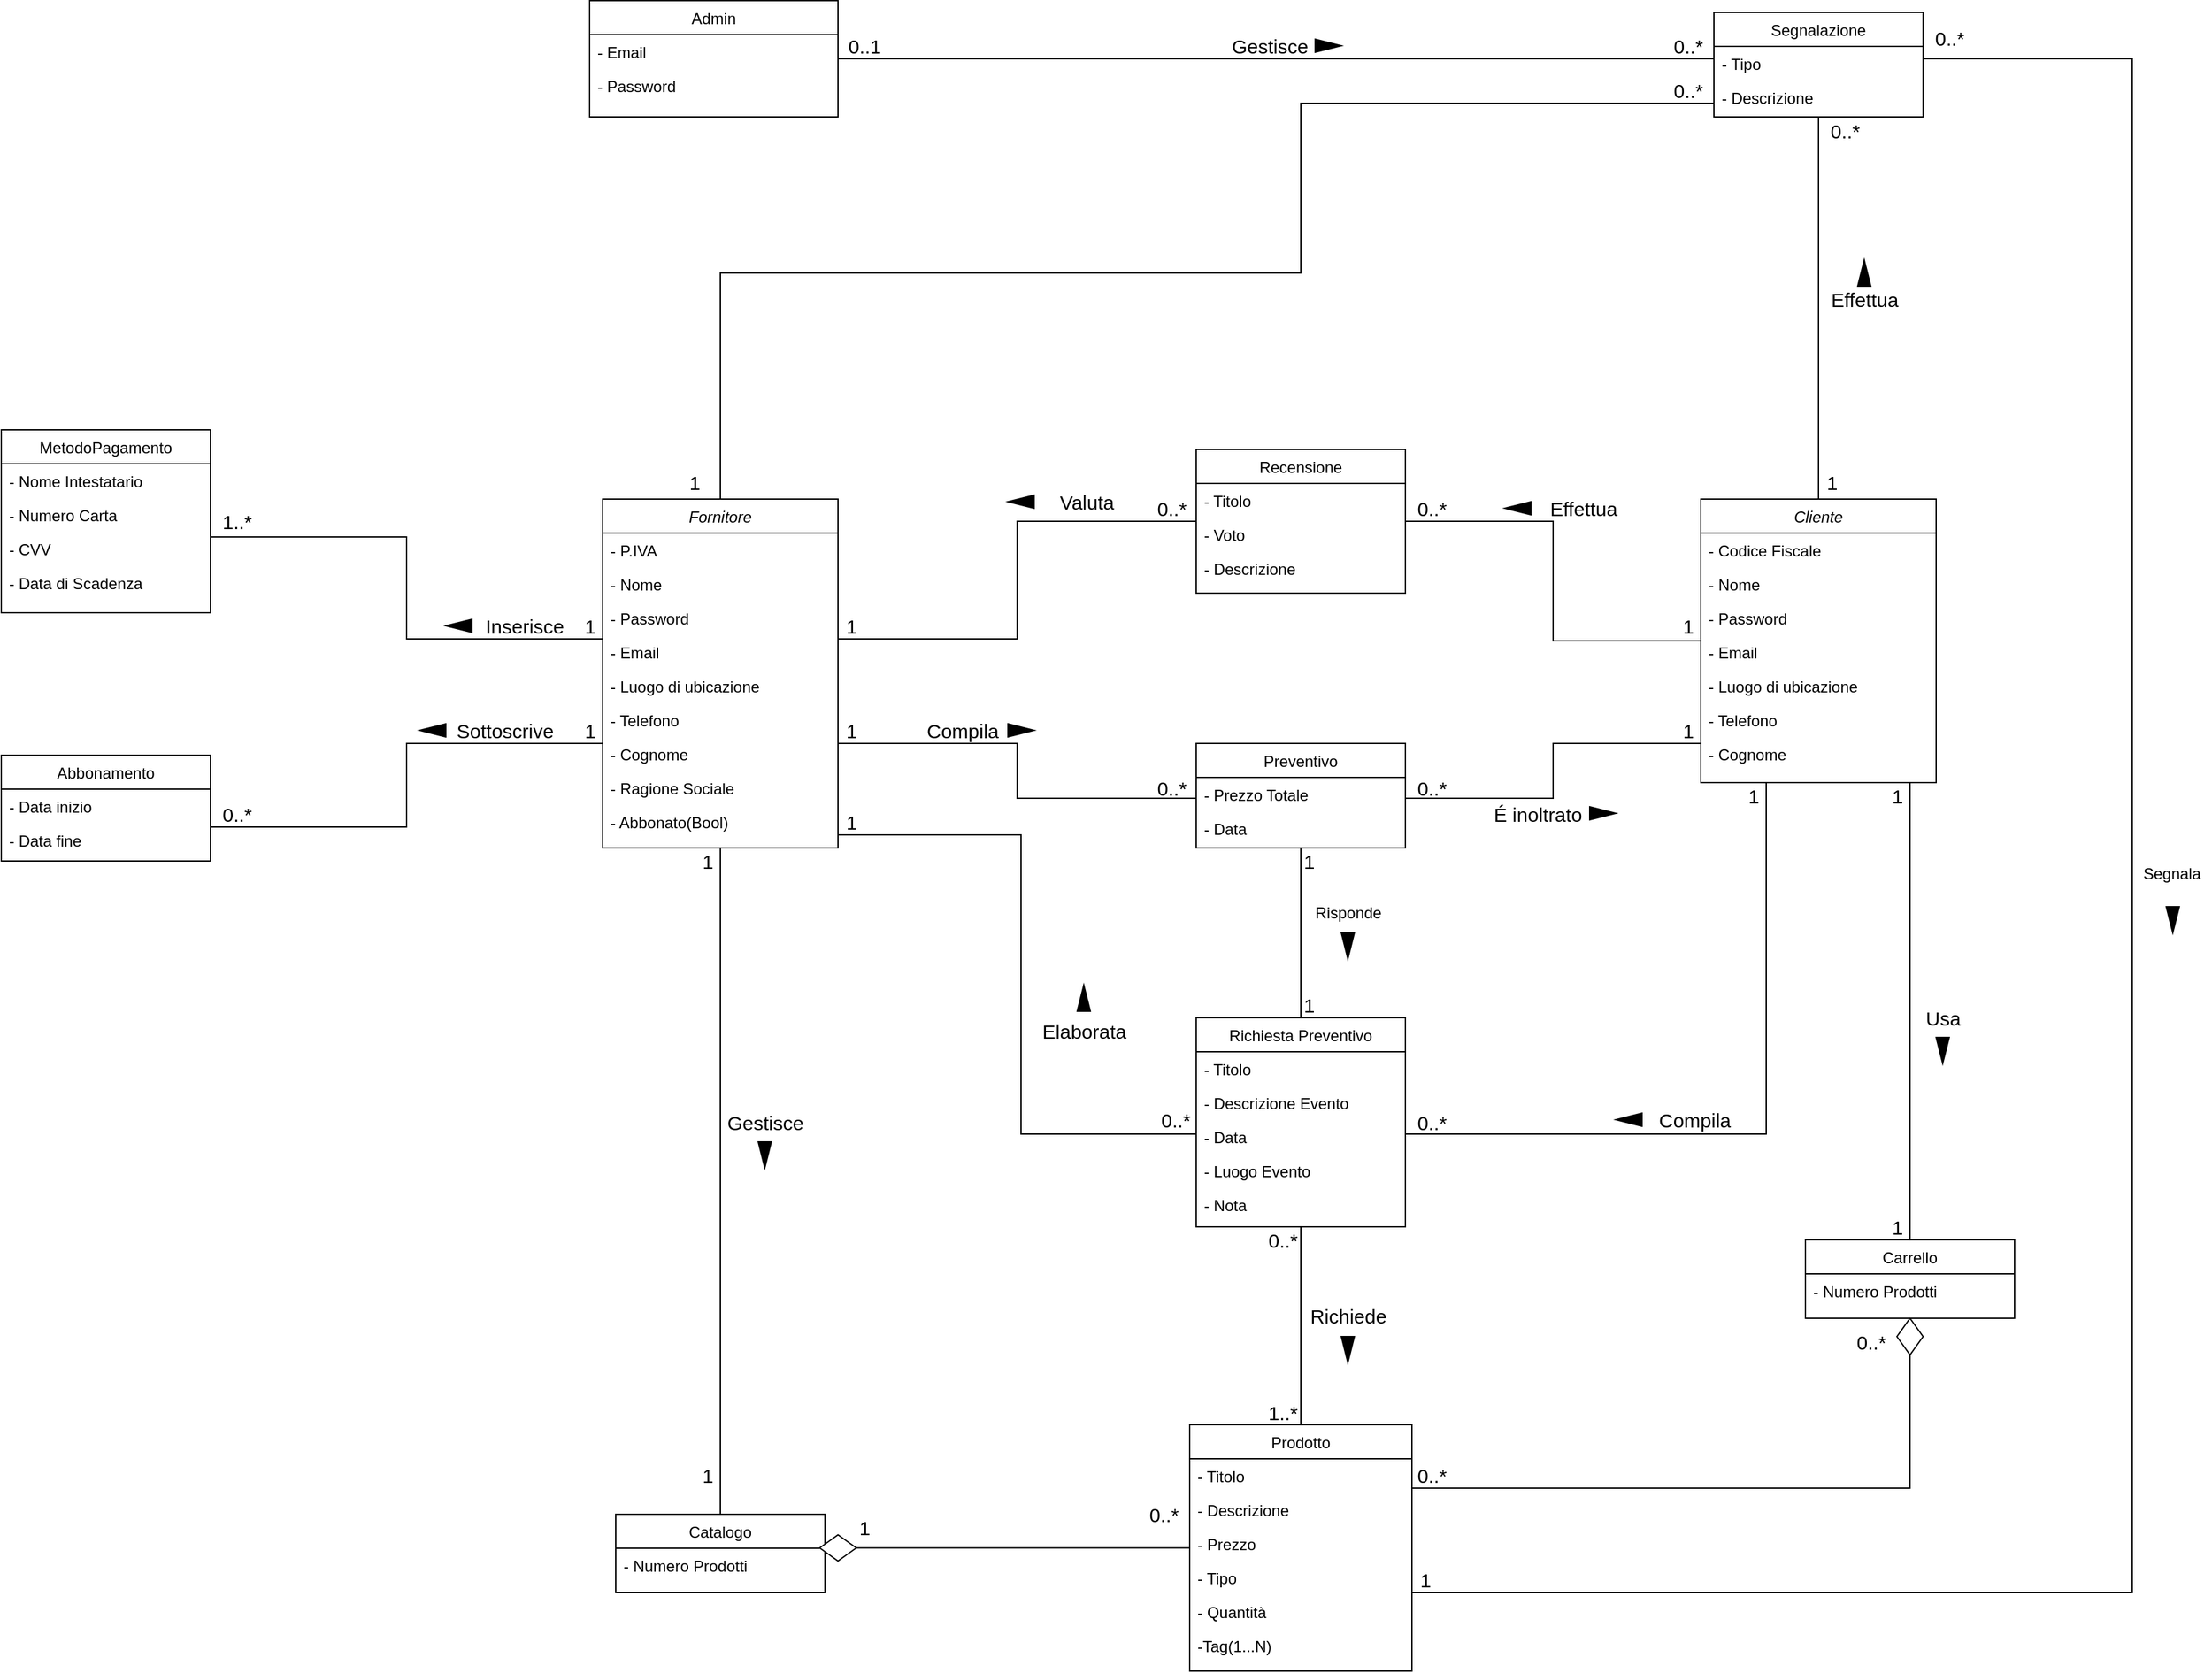 <mxfile version="14.0.0" type="device"><diagram id="C5RBs43oDa-KdzZeNtuy" name="Page-1"><mxGraphModel dx="1773" dy="589" grid="1" gridSize="10" guides="1" tooltips="1" connect="0" arrows="1" fold="1" page="1" pageScale="1" pageWidth="827" pageHeight="1169" math="0" shadow="0"><root><mxCell id="WIyWlLk6GJQsqaUBKTNV-0"/><mxCell id="WIyWlLk6GJQsqaUBKTNV-1" parent="WIyWlLk6GJQsqaUBKTNV-0"/><mxCell id="tDHglBqL1rAIYgRORaTN-62" style="edgeStyle=orthogonalEdgeStyle;rounded=0;orthogonalLoop=1;jettySize=auto;html=1;endArrow=none;endFill=0;" parent="WIyWlLk6GJQsqaUBKTNV-1" source="zkfFHV4jXpPFQw0GAbJ--0" target="UVtNTLWLzLmpqVLmqT2B-13" edge="1"><mxGeometry relative="1" as="geometry"><Array as="points"><mxPoint x="-110" y="710"/><mxPoint x="-110" y="774"/></Array></mxGeometry></mxCell><mxCell id="tDHglBqL1rAIYgRORaTN-63" style="edgeStyle=orthogonalEdgeStyle;rounded=0;orthogonalLoop=1;jettySize=auto;html=1;endArrow=none;endFill=0;" parent="WIyWlLk6GJQsqaUBKTNV-1" source="zkfFHV4jXpPFQw0GAbJ--0" target="UVtNTLWLzLmpqVLmqT2B-19" edge="1"><mxGeometry relative="1" as="geometry"><Array as="points"><mxPoint x="-110" y="630"/><mxPoint x="-110" y="552"/></Array></mxGeometry></mxCell><mxCell id="tDHglBqL1rAIYgRORaTN-64" style="edgeStyle=orthogonalEdgeStyle;rounded=0;orthogonalLoop=1;jettySize=auto;html=1;endArrow=none;endFill=0;" parent="WIyWlLk6GJQsqaUBKTNV-1" source="zkfFHV4jXpPFQw0GAbJ--0" edge="1"><mxGeometry relative="1" as="geometry"><mxPoint x="494" y="752" as="targetPoint"/><Array as="points"><mxPoint x="357" y="710"/><mxPoint x="357" y="752"/></Array></mxGeometry></mxCell><mxCell id="tDHglBqL1rAIYgRORaTN-65" style="edgeStyle=orthogonalEdgeStyle;rounded=0;orthogonalLoop=1;jettySize=auto;html=1;endArrow=none;endFill=0;" parent="WIyWlLk6GJQsqaUBKTNV-1" source="zkfFHV4jXpPFQw0GAbJ--0" target="UVtNTLWLzLmpqVLmqT2B-25" edge="1"><mxGeometry relative="1" as="geometry"/></mxCell><mxCell id="tDHglBqL1rAIYgRORaTN-68" style="edgeStyle=orthogonalEdgeStyle;rounded=0;orthogonalLoop=1;jettySize=auto;html=1;endArrow=none;endFill=0;" parent="WIyWlLk6GJQsqaUBKTNV-1" source="zkfFHV4jXpPFQw0GAbJ--0" target="UVtNTLWLzLmpqVLmqT2B-175" edge="1"><mxGeometry relative="1" as="geometry"><Array as="points"><mxPoint x="130" y="350"/><mxPoint x="574" y="350"/><mxPoint x="574" y="220"/></Array></mxGeometry></mxCell><mxCell id="tDHglBqL1rAIYgRORaTN-73" style="edgeStyle=orthogonalEdgeStyle;rounded=0;orthogonalLoop=1;jettySize=auto;html=1;endArrow=none;endFill=0;" parent="WIyWlLk6GJQsqaUBKTNV-1" source="zkfFHV4jXpPFQw0GAbJ--0" target="tDHglBqL1rAIYgRORaTN-76" edge="1"><mxGeometry relative="1" as="geometry"><mxPoint x="500" y="1009.0" as="targetPoint"/><Array as="points"><mxPoint x="360" y="780"/><mxPoint x="360" y="1009"/></Array></mxGeometry></mxCell><mxCell id="tDHglBqL1rAIYgRORaTN-121" style="edgeStyle=orthogonalEdgeStyle;rounded=0;orthogonalLoop=1;jettySize=auto;html=1;endArrow=none;endFill=0;fontSize=15;" parent="WIyWlLk6GJQsqaUBKTNV-1" source="zkfFHV4jXpPFQw0GAbJ--0" target="tDHglBqL1rAIYgRORaTN-91" edge="1"><mxGeometry relative="1" as="geometry"><Array as="points"><mxPoint x="357" y="630"/><mxPoint x="357" y="540"/></Array></mxGeometry></mxCell><mxCell id="zkfFHV4jXpPFQw0GAbJ--0" value="Fornitore" style="swimlane;fontStyle=2;align=center;verticalAlign=top;childLayout=stackLayout;horizontal=1;startSize=26;horizontalStack=0;resizeParent=1;resizeLast=0;collapsible=1;marginBottom=0;rounded=0;shadow=0;strokeWidth=1;" parent="WIyWlLk6GJQsqaUBKTNV-1" vertex="1"><mxGeometry x="40" y="523" width="180" height="267" as="geometry"><mxRectangle x="230" y="140" width="160" height="26" as="alternateBounds"/></mxGeometry></mxCell><mxCell id="aSQXiwnGoCBaZczLJnu--0" value="- P.IVA" style="text;align=left;verticalAlign=top;spacingLeft=4;spacingRight=4;overflow=hidden;rotatable=0;points=[[0,0.5],[1,0.5]];portConstraint=eastwest;" parent="zkfFHV4jXpPFQw0GAbJ--0" vertex="1"><mxGeometry y="26" width="180" height="26" as="geometry"/></mxCell><mxCell id="UVtNTLWLzLmpqVLmqT2B-56" value="- Nome" style="text;align=left;verticalAlign=top;spacingLeft=4;spacingRight=4;overflow=hidden;rotatable=0;points=[[0,0.5],[1,0.5]];portConstraint=eastwest;" parent="zkfFHV4jXpPFQw0GAbJ--0" vertex="1"><mxGeometry y="52" width="180" height="26" as="geometry"/></mxCell><mxCell id="UVtNTLWLzLmpqVLmqT2B-155" value="- Password" style="text;align=left;verticalAlign=top;spacingLeft=4;spacingRight=4;overflow=hidden;rotatable=0;points=[[0,0.5],[1,0.5]];portConstraint=eastwest;rounded=0;shadow=0;html=0;" parent="zkfFHV4jXpPFQw0GAbJ--0" vertex="1"><mxGeometry y="78" width="180" height="26" as="geometry"/></mxCell><mxCell id="UVtNTLWLzLmpqVLmqT2B-58" value="- Email" style="text;align=left;verticalAlign=top;spacingLeft=4;spacingRight=4;overflow=hidden;rotatable=0;points=[[0,0.5],[1,0.5]];portConstraint=eastwest;rounded=0;shadow=0;html=0;" parent="zkfFHV4jXpPFQw0GAbJ--0" vertex="1"><mxGeometry y="104" width="180" height="26" as="geometry"/></mxCell><mxCell id="UVtNTLWLzLmpqVLmqT2B-159" value="- Luogo di ubicazione" style="text;align=left;verticalAlign=top;spacingLeft=4;spacingRight=4;overflow=hidden;rotatable=0;points=[[0,0.5],[1,0.5]];portConstraint=eastwest;rounded=0;shadow=0;html=0;fontStyle=0" parent="zkfFHV4jXpPFQw0GAbJ--0" vertex="1"><mxGeometry y="130" width="180" height="26" as="geometry"/></mxCell><mxCell id="UVtNTLWLzLmpqVLmqT2B-158" value="- Telefono" style="text;align=left;verticalAlign=top;spacingLeft=4;spacingRight=4;overflow=hidden;rotatable=0;points=[[0,0.5],[1,0.5]];portConstraint=eastwest;rounded=0;shadow=0;html=0;fontStyle=0" parent="zkfFHV4jXpPFQw0GAbJ--0" vertex="1"><mxGeometry y="156" width="180" height="26" as="geometry"/></mxCell><mxCell id="UVtNTLWLzLmpqVLmqT2B-57" value="- Cognome" style="text;align=left;verticalAlign=top;spacingLeft=4;spacingRight=4;overflow=hidden;rotatable=0;points=[[0,0.5],[1,0.5]];portConstraint=eastwest;rounded=0;shadow=0;html=0;" parent="zkfFHV4jXpPFQw0GAbJ--0" vertex="1"><mxGeometry y="182" width="180" height="26" as="geometry"/></mxCell><mxCell id="UVtNTLWLzLmpqVLmqT2B-161" value="- Ragione Sociale&#10;" style="text;align=left;verticalAlign=top;spacingLeft=4;spacingRight=4;overflow=hidden;rotatable=0;points=[[0,0.5],[1,0.5]];portConstraint=eastwest;" parent="zkfFHV4jXpPFQw0GAbJ--0" vertex="1"><mxGeometry y="208" width="180" height="26" as="geometry"/></mxCell><mxCell id="UVtNTLWLzLmpqVLmqT2B-162" value="- Abbonato(Bool)" style="text;align=left;verticalAlign=top;spacingLeft=4;spacingRight=4;overflow=hidden;rotatable=0;points=[[0,0.5],[1,0.5]];portConstraint=eastwest;rounded=0;shadow=0;html=0;" parent="zkfFHV4jXpPFQw0GAbJ--0" vertex="1"><mxGeometry y="234" width="180" height="26" as="geometry"/></mxCell><mxCell id="tDHglBqL1rAIYgRORaTN-89" style="edgeStyle=orthogonalEdgeStyle;rounded=0;orthogonalLoop=1;jettySize=auto;html=1;endArrow=none;endFill=0;" parent="WIyWlLk6GJQsqaUBKTNV-1" source="zkfFHV4jXpPFQw0GAbJ--6" target="tDHglBqL1rAIYgRORaTN-88" edge="1"><mxGeometry relative="1" as="geometry"><Array as="points"><mxPoint x="1040" y="1280"/></Array></mxGeometry></mxCell><mxCell id="tDHglBqL1rAIYgRORaTN-103" style="edgeStyle=orthogonalEdgeStyle;rounded=0;orthogonalLoop=1;jettySize=auto;html=1;endArrow=none;endFill=0;" parent="WIyWlLk6GJQsqaUBKTNV-1" source="zkfFHV4jXpPFQw0GAbJ--6" target="UVtNTLWLzLmpqVLmqT2B-175" edge="1"><mxGeometry relative="1" as="geometry"><Array as="points"><mxPoint x="1210" y="1360"/><mxPoint x="1210" y="186"/></Array></mxGeometry></mxCell><mxCell id="zkfFHV4jXpPFQw0GAbJ--6" value="Prodotto" style="swimlane;fontStyle=0;align=center;verticalAlign=top;childLayout=stackLayout;horizontal=1;startSize=26;horizontalStack=0;resizeParent=1;resizeLast=0;collapsible=1;marginBottom=0;rounded=0;shadow=0;strokeWidth=1;" parent="WIyWlLk6GJQsqaUBKTNV-1" vertex="1"><mxGeometry x="489" y="1231.5" width="170" height="188.5" as="geometry"><mxRectangle x="130" y="380" width="160" height="26" as="alternateBounds"/></mxGeometry></mxCell><mxCell id="zkfFHV4jXpPFQw0GAbJ--7" value="- Titolo" style="text;align=left;verticalAlign=top;spacingLeft=4;spacingRight=4;overflow=hidden;rotatable=0;points=[[0,0.5],[1,0.5]];portConstraint=eastwest;" parent="zkfFHV4jXpPFQw0GAbJ--6" vertex="1"><mxGeometry y="26" width="170" height="26" as="geometry"/></mxCell><mxCell id="UVtNTLWLzLmpqVLmqT2B-174" value="- Descrizione" style="text;align=left;verticalAlign=top;spacingLeft=4;spacingRight=4;overflow=hidden;rotatable=0;points=[[0,0.5],[1,0.5]];portConstraint=eastwest;rounded=0;shadow=0;html=0;" parent="zkfFHV4jXpPFQw0GAbJ--6" vertex="1"><mxGeometry y="52" width="170" height="26" as="geometry"/></mxCell><mxCell id="zkfFHV4jXpPFQw0GAbJ--8" value="- Prezzo" style="text;align=left;verticalAlign=top;spacingLeft=4;spacingRight=4;overflow=hidden;rotatable=0;points=[[0,0.5],[1,0.5]];portConstraint=eastwest;rounded=0;shadow=0;html=0;" parent="zkfFHV4jXpPFQw0GAbJ--6" vertex="1"><mxGeometry y="78" width="170" height="26" as="geometry"/></mxCell><mxCell id="m0xwxqXOspp-VNpK8iaI-22" value="- Tipo " style="text;align=left;verticalAlign=top;spacingLeft=4;spacingRight=4;overflow=hidden;rotatable=0;points=[[0,0.5],[1,0.5]];portConstraint=eastwest;rounded=0;shadow=0;html=0;" parent="zkfFHV4jXpPFQw0GAbJ--6" vertex="1"><mxGeometry y="104" width="170" height="26" as="geometry"/></mxCell><mxCell id="PqwQppF-mbzilMrwN-tL-20" value="- Quantità" style="text;align=left;verticalAlign=top;spacingLeft=4;spacingRight=4;overflow=hidden;rotatable=0;points=[[0,0.5],[1,0.5]];portConstraint=eastwest;rounded=0;shadow=0;html=0;" parent="zkfFHV4jXpPFQw0GAbJ--6" vertex="1"><mxGeometry y="130" width="170" height="26" as="geometry"/></mxCell><mxCell id="4zPQteLfNK0QXIdmx-tN-0" value="-Tag(1...N)" style="text;align=left;verticalAlign=top;spacingLeft=4;spacingRight=4;overflow=hidden;rotatable=0;points=[[0,0.5],[1,0.5]];portConstraint=eastwest;rounded=0;shadow=0;html=0;" vertex="1" parent="zkfFHV4jXpPFQw0GAbJ--6"><mxGeometry y="156" width="170" height="26" as="geometry"/></mxCell><mxCell id="UVtNTLWLzLmpqVLmqT2B-13" value="Abbonamento" style="swimlane;fontStyle=0;align=center;verticalAlign=top;childLayout=stackLayout;horizontal=1;startSize=26;horizontalStack=0;resizeParent=1;resizeLast=0;collapsible=1;marginBottom=0;rounded=0;shadow=0;strokeWidth=1;" parent="WIyWlLk6GJQsqaUBKTNV-1" vertex="1"><mxGeometry x="-420" y="719" width="160" height="81" as="geometry"><mxRectangle x="130" y="380" width="160" height="26" as="alternateBounds"/></mxGeometry></mxCell><mxCell id="UVtNTLWLzLmpqVLmqT2B-14" value="- Data inizio" style="text;align=left;verticalAlign=top;spacingLeft=4;spacingRight=4;overflow=hidden;rotatable=0;points=[[0,0.5],[1,0.5]];portConstraint=eastwest;" parent="UVtNTLWLzLmpqVLmqT2B-13" vertex="1"><mxGeometry y="26" width="160" height="26" as="geometry"/></mxCell><mxCell id="m0xwxqXOspp-VNpK8iaI-48" value="- Data fine" style="text;align=left;verticalAlign=top;spacingLeft=4;spacingRight=4;overflow=hidden;rotatable=0;points=[[0,0.5],[1,0.5]];portConstraint=eastwest;" parent="UVtNTLWLzLmpqVLmqT2B-13" vertex="1"><mxGeometry y="52" width="160" height="26" as="geometry"/></mxCell><mxCell id="UVtNTLWLzLmpqVLmqT2B-19" value="MetodoPagamento" style="swimlane;fontStyle=0;align=center;verticalAlign=top;childLayout=stackLayout;horizontal=1;startSize=26;horizontalStack=0;resizeParent=1;resizeLast=0;collapsible=1;marginBottom=0;rounded=0;shadow=0;strokeWidth=1;" parent="WIyWlLk6GJQsqaUBKTNV-1" vertex="1"><mxGeometry x="-420" y="470" width="160" height="140" as="geometry"><mxRectangle x="130" y="380" width="160" height="26" as="alternateBounds"/></mxGeometry></mxCell><mxCell id="UVtNTLWLzLmpqVLmqT2B-20" value="- Nome Intestatario" style="text;align=left;verticalAlign=top;spacingLeft=4;spacingRight=4;overflow=hidden;rotatable=0;points=[[0,0.5],[1,0.5]];portConstraint=eastwest;" parent="UVtNTLWLzLmpqVLmqT2B-19" vertex="1"><mxGeometry y="26" width="160" height="26" as="geometry"/></mxCell><mxCell id="UVtNTLWLzLmpqVLmqT2B-187" value="- Numero Carta" style="text;align=left;verticalAlign=top;spacingLeft=4;spacingRight=4;overflow=hidden;rotatable=0;points=[[0,0.5],[1,0.5]];portConstraint=eastwest;" parent="UVtNTLWLzLmpqVLmqT2B-19" vertex="1"><mxGeometry y="52" width="160" height="26" as="geometry"/></mxCell><mxCell id="UVtNTLWLzLmpqVLmqT2B-21" value="- CVV" style="text;align=left;verticalAlign=top;spacingLeft=4;spacingRight=4;overflow=hidden;rotatable=0;points=[[0,0.5],[1,0.5]];portConstraint=eastwest;rounded=0;shadow=0;html=0;" parent="UVtNTLWLzLmpqVLmqT2B-19" vertex="1"><mxGeometry y="78" width="160" height="26" as="geometry"/></mxCell><mxCell id="UVtNTLWLzLmpqVLmqT2B-186" value="- Data di Scadenza" style="text;align=left;verticalAlign=top;spacingLeft=4;spacingRight=4;overflow=hidden;rotatable=0;points=[[0,0.5],[1,0.5]];portConstraint=eastwest;rounded=0;shadow=0;html=0;" parent="UVtNTLWLzLmpqVLmqT2B-19" vertex="1"><mxGeometry y="104" width="160" height="26" as="geometry"/></mxCell><mxCell id="8EfLoutoAs9vMNvF_z6E-12" style="edgeStyle=orthogonalEdgeStyle;rounded=0;orthogonalLoop=1;jettySize=auto;html=1;endArrow=none;endFill=0;startArrow=none;startFill=0;" parent="WIyWlLk6GJQsqaUBKTNV-1" source="8EfLoutoAs9vMNvF_z6E-37" target="zkfFHV4jXpPFQw0GAbJ--6" edge="1"><mxGeometry relative="1" as="geometry"><Array as="points"><mxPoint x="364" y="1326"/></Array></mxGeometry></mxCell><mxCell id="UVtNTLWLzLmpqVLmqT2B-25" value="Catalogo" style="swimlane;fontStyle=0;align=center;verticalAlign=top;childLayout=stackLayout;horizontal=1;startSize=26;horizontalStack=0;resizeParent=1;resizeLast=0;collapsible=1;marginBottom=0;rounded=0;shadow=0;strokeWidth=1;" parent="WIyWlLk6GJQsqaUBKTNV-1" vertex="1"><mxGeometry x="50" y="1300" width="160" height="60" as="geometry"><mxRectangle x="130" y="380" width="160" height="26" as="alternateBounds"/></mxGeometry></mxCell><mxCell id="UVtNTLWLzLmpqVLmqT2B-26" value="- Numero Prodotti" style="text;align=left;verticalAlign=top;spacingLeft=4;spacingRight=4;overflow=hidden;rotatable=0;points=[[0,0.5],[1,0.5]];portConstraint=eastwest;" parent="UVtNTLWLzLmpqVLmqT2B-25" vertex="1"><mxGeometry y="26" width="160" height="26" as="geometry"/></mxCell><mxCell id="tDHglBqL1rAIYgRORaTN-90" style="edgeStyle=orthogonalEdgeStyle;rounded=0;orthogonalLoop=1;jettySize=auto;html=1;endArrow=none;endFill=0;" parent="WIyWlLk6GJQsqaUBKTNV-1" source="UVtNTLWLzLmpqVLmqT2B-37" target="tDHglBqL1rAIYgRORaTN-48" edge="1"><mxGeometry relative="1" as="geometry"><Array as="points"><mxPoint x="1040" y="880"/><mxPoint x="1040" y="880"/></Array></mxGeometry></mxCell><mxCell id="UVtNTLWLzLmpqVLmqT2B-37" value="Carrello" style="swimlane;fontStyle=0;align=center;verticalAlign=top;childLayout=stackLayout;horizontal=1;startSize=26;horizontalStack=0;resizeParent=1;resizeLast=0;collapsible=1;marginBottom=0;rounded=0;shadow=0;strokeWidth=1;" parent="WIyWlLk6GJQsqaUBKTNV-1" vertex="1"><mxGeometry x="960" y="1090" width="160" height="60" as="geometry"><mxRectangle x="130" y="380" width="160" height="26" as="alternateBounds"/></mxGeometry></mxCell><mxCell id="UVtNTLWLzLmpqVLmqT2B-38" value="- Numero Prodotti" style="text;align=left;verticalAlign=top;spacingLeft=4;spacingRight=4;overflow=hidden;rotatable=0;points=[[0,0.5],[1,0.5]];portConstraint=eastwest;" parent="UVtNTLWLzLmpqVLmqT2B-37" vertex="1"><mxGeometry y="26" width="160" height="26" as="geometry"/></mxCell><mxCell id="UVtNTLWLzLmpqVLmqT2B-168" value="Admin" style="swimlane;fontStyle=0;align=center;verticalAlign=top;childLayout=stackLayout;horizontal=1;startSize=26;horizontalStack=0;resizeParent=1;resizeLast=0;collapsible=1;marginBottom=0;rounded=0;shadow=0;strokeWidth=1;" parent="WIyWlLk6GJQsqaUBKTNV-1" vertex="1"><mxGeometry x="30" y="141.5" width="190" height="89" as="geometry"><mxRectangle x="550" y="140" width="160" height="26" as="alternateBounds"/></mxGeometry></mxCell><mxCell id="8EfLoutoAs9vMNvF_z6E-19" value="- Email" style="text;align=left;verticalAlign=top;spacingLeft=4;spacingRight=4;overflow=hidden;rotatable=0;points=[[0,0.5],[1,0.5]];portConstraint=eastwest;" parent="UVtNTLWLzLmpqVLmqT2B-168" vertex="1"><mxGeometry y="26" width="190" height="26" as="geometry"/></mxCell><mxCell id="8EfLoutoAs9vMNvF_z6E-20" value="- Password" style="text;align=left;verticalAlign=top;spacingLeft=4;spacingRight=4;overflow=hidden;rotatable=0;points=[[0,0.5],[1,0.5]];portConstraint=eastwest;" parent="UVtNTLWLzLmpqVLmqT2B-168" vertex="1"><mxGeometry y="52" width="190" height="26" as="geometry"/></mxCell><mxCell id="tDHglBqL1rAIYgRORaTN-69" style="edgeStyle=orthogonalEdgeStyle;rounded=0;orthogonalLoop=1;jettySize=auto;html=1;endArrow=none;endFill=0;" parent="WIyWlLk6GJQsqaUBKTNV-1" source="UVtNTLWLzLmpqVLmqT2B-175" target="UVtNTLWLzLmpqVLmqT2B-168" edge="1"><mxGeometry relative="1" as="geometry"><Array as="points"><mxPoint x="730" y="186"/><mxPoint x="730" y="186"/></Array></mxGeometry></mxCell><mxCell id="UVtNTLWLzLmpqVLmqT2B-175" value="Segnalazione" style="swimlane;fontStyle=0;align=center;verticalAlign=top;childLayout=stackLayout;horizontal=1;startSize=26;horizontalStack=0;resizeParent=1;resizeLast=0;collapsible=1;marginBottom=0;rounded=0;shadow=0;strokeWidth=1;" parent="WIyWlLk6GJQsqaUBKTNV-1" vertex="1"><mxGeometry x="890" y="150.5" width="160" height="80" as="geometry"><mxRectangle x="130" y="380" width="160" height="26" as="alternateBounds"/></mxGeometry></mxCell><mxCell id="UVtNTLWLzLmpqVLmqT2B-176" value="- Tipo" style="text;align=left;verticalAlign=top;spacingLeft=4;spacingRight=4;overflow=hidden;rotatable=0;points=[[0,0.5],[1,0.5]];portConstraint=eastwest;" parent="UVtNTLWLzLmpqVLmqT2B-175" vertex="1"><mxGeometry y="26" width="160" height="26" as="geometry"/></mxCell><mxCell id="UVtNTLWLzLmpqVLmqT2B-183" value="- Descrizione" style="text;align=left;verticalAlign=top;spacingLeft=4;spacingRight=4;overflow=hidden;rotatable=0;points=[[0,0.5],[1,0.5]];portConstraint=eastwest;" parent="UVtNTLWLzLmpqVLmqT2B-175" vertex="1"><mxGeometry y="52" width="160" height="26" as="geometry"/></mxCell><mxCell id="8EfLoutoAs9vMNvF_z6E-37" value="" style="rhombus;whiteSpace=wrap;html=1;rotation=90;" parent="WIyWlLk6GJQsqaUBKTNV-1" vertex="1"><mxGeometry x="210" y="1311.75" width="20" height="28" as="geometry"/></mxCell><mxCell id="tDHglBqL1rAIYgRORaTN-72" style="edgeStyle=orthogonalEdgeStyle;rounded=0;orthogonalLoop=1;jettySize=auto;html=1;endArrow=none;endFill=0;" parent="WIyWlLk6GJQsqaUBKTNV-1" source="tDHglBqL1rAIYgRORaTN-48" edge="1"><mxGeometry relative="1" as="geometry"><mxPoint x="654.0" y="752" as="targetPoint"/><Array as="points"><mxPoint x="767" y="710"/><mxPoint x="767" y="752"/></Array></mxGeometry></mxCell><mxCell id="tDHglBqL1rAIYgRORaTN-74" style="edgeStyle=orthogonalEdgeStyle;rounded=0;orthogonalLoop=1;jettySize=auto;html=1;endArrow=none;endFill=0;" parent="WIyWlLk6GJQsqaUBKTNV-1" source="tDHglBqL1rAIYgRORaTN-48" target="tDHglBqL1rAIYgRORaTN-76" edge="1"><mxGeometry relative="1" as="geometry"><mxPoint x="660" y="1009.0" as="targetPoint"/><Array as="points"><mxPoint x="930" y="1009"/></Array></mxGeometry></mxCell><mxCell id="tDHglBqL1rAIYgRORaTN-102" style="edgeStyle=orthogonalEdgeStyle;rounded=0;orthogonalLoop=1;jettySize=auto;html=1;endArrow=none;endFill=0;" parent="WIyWlLk6GJQsqaUBKTNV-1" source="tDHglBqL1rAIYgRORaTN-48" target="UVtNTLWLzLmpqVLmqT2B-175" edge="1"><mxGeometry relative="1" as="geometry"/></mxCell><mxCell id="tDHglBqL1rAIYgRORaTN-120" style="edgeStyle=orthogonalEdgeStyle;rounded=0;orthogonalLoop=1;jettySize=auto;html=1;endArrow=none;endFill=0;fontSize=15;" parent="WIyWlLk6GJQsqaUBKTNV-1" source="tDHglBqL1rAIYgRORaTN-48" target="tDHglBqL1rAIYgRORaTN-91" edge="1"><mxGeometry relative="1" as="geometry"/></mxCell><mxCell id="tDHglBqL1rAIYgRORaTN-48" value="Cliente" style="swimlane;fontStyle=2;align=center;verticalAlign=top;childLayout=stackLayout;horizontal=1;startSize=26;horizontalStack=0;resizeParent=1;resizeLast=0;collapsible=1;marginBottom=0;rounded=0;shadow=0;strokeWidth=1;" parent="WIyWlLk6GJQsqaUBKTNV-1" vertex="1"><mxGeometry x="880" y="523" width="180" height="217" as="geometry"><mxRectangle x="230" y="140" width="160" height="26" as="alternateBounds"/></mxGeometry></mxCell><mxCell id="tDHglBqL1rAIYgRORaTN-49" value="- Codice Fiscale" style="text;align=left;verticalAlign=top;spacingLeft=4;spacingRight=4;overflow=hidden;rotatable=0;points=[[0,0.5],[1,0.5]];portConstraint=eastwest;" parent="tDHglBqL1rAIYgRORaTN-48" vertex="1"><mxGeometry y="26" width="180" height="26" as="geometry"/></mxCell><mxCell id="tDHglBqL1rAIYgRORaTN-50" value="- Nome" style="text;align=left;verticalAlign=top;spacingLeft=4;spacingRight=4;overflow=hidden;rotatable=0;points=[[0,0.5],[1,0.5]];portConstraint=eastwest;" parent="tDHglBqL1rAIYgRORaTN-48" vertex="1"><mxGeometry y="52" width="180" height="26" as="geometry"/></mxCell><mxCell id="tDHglBqL1rAIYgRORaTN-51" value="- Password" style="text;align=left;verticalAlign=top;spacingLeft=4;spacingRight=4;overflow=hidden;rotatable=0;points=[[0,0.5],[1,0.5]];portConstraint=eastwest;rounded=0;shadow=0;html=0;" parent="tDHglBqL1rAIYgRORaTN-48" vertex="1"><mxGeometry y="78" width="180" height="26" as="geometry"/></mxCell><mxCell id="tDHglBqL1rAIYgRORaTN-52" value="- Email" style="text;align=left;verticalAlign=top;spacingLeft=4;spacingRight=4;overflow=hidden;rotatable=0;points=[[0,0.5],[1,0.5]];portConstraint=eastwest;rounded=0;shadow=0;html=0;" parent="tDHglBqL1rAIYgRORaTN-48" vertex="1"><mxGeometry y="104" width="180" height="26" as="geometry"/></mxCell><mxCell id="tDHglBqL1rAIYgRORaTN-53" value="- Luogo di ubicazione" style="text;align=left;verticalAlign=top;spacingLeft=4;spacingRight=4;overflow=hidden;rotatable=0;points=[[0,0.5],[1,0.5]];portConstraint=eastwest;rounded=0;shadow=0;html=0;fontStyle=0" parent="tDHglBqL1rAIYgRORaTN-48" vertex="1"><mxGeometry y="130" width="180" height="26" as="geometry"/></mxCell><mxCell id="tDHglBqL1rAIYgRORaTN-54" value="- Telefono" style="text;align=left;verticalAlign=top;spacingLeft=4;spacingRight=4;overflow=hidden;rotatable=0;points=[[0,0.5],[1,0.5]];portConstraint=eastwest;rounded=0;shadow=0;html=0;fontStyle=0" parent="tDHglBqL1rAIYgRORaTN-48" vertex="1"><mxGeometry y="156" width="180" height="26" as="geometry"/></mxCell><mxCell id="tDHglBqL1rAIYgRORaTN-55" value="- Cognome" style="text;align=left;verticalAlign=top;spacingLeft=4;spacingRight=4;overflow=hidden;rotatable=0;points=[[0,0.5],[1,0.5]];portConstraint=eastwest;rounded=0;shadow=0;html=0;" parent="tDHglBqL1rAIYgRORaTN-48" vertex="1"><mxGeometry y="182" width="180" height="26" as="geometry"/></mxCell><mxCell id="tDHglBqL1rAIYgRORaTN-100" style="edgeStyle=orthogonalEdgeStyle;rounded=0;orthogonalLoop=1;jettySize=auto;html=1;endArrow=none;endFill=0;" parent="WIyWlLk6GJQsqaUBKTNV-1" source="tDHglBqL1rAIYgRORaTN-76" target="zkfFHV4jXpPFQw0GAbJ--6" edge="1"><mxGeometry relative="1" as="geometry"/></mxCell><mxCell id="tDHglBqL1rAIYgRORaTN-76" value="Richiesta Preventivo" style="swimlane;fontStyle=0;align=center;verticalAlign=top;childLayout=stackLayout;horizontal=1;startSize=26;horizontalStack=0;resizeParent=1;resizeLast=0;collapsible=1;marginBottom=0;rounded=0;shadow=0;strokeWidth=1;" parent="WIyWlLk6GJQsqaUBKTNV-1" vertex="1"><mxGeometry x="494" y="920" width="160" height="160" as="geometry"><mxRectangle x="130" y="380" width="160" height="26" as="alternateBounds"/></mxGeometry></mxCell><mxCell id="tDHglBqL1rAIYgRORaTN-77" value="- Titolo" style="text;align=left;verticalAlign=top;spacingLeft=4;spacingRight=4;overflow=hidden;rotatable=0;points=[[0,0.5],[1,0.5]];portConstraint=eastwest;" parent="tDHglBqL1rAIYgRORaTN-76" vertex="1"><mxGeometry y="26" width="160" height="26" as="geometry"/></mxCell><mxCell id="tDHglBqL1rAIYgRORaTN-78" value="- Descrizione Evento" style="text;align=left;verticalAlign=top;spacingLeft=4;spacingRight=4;overflow=hidden;rotatable=0;points=[[0,0.5],[1,0.5]];portConstraint=eastwest;rounded=0;shadow=0;html=0;" parent="tDHglBqL1rAIYgRORaTN-76" vertex="1"><mxGeometry y="52" width="160" height="26" as="geometry"/></mxCell><mxCell id="tDHglBqL1rAIYgRORaTN-79" value="- Data" style="text;align=left;verticalAlign=top;spacingLeft=4;spacingRight=4;overflow=hidden;rotatable=0;points=[[0,0.5],[1,0.5]];portConstraint=eastwest;rounded=0;shadow=0;html=0;" parent="tDHglBqL1rAIYgRORaTN-76" vertex="1"><mxGeometry y="78" width="160" height="26" as="geometry"/></mxCell><mxCell id="tDHglBqL1rAIYgRORaTN-80" value="- Luogo Evento" style="text;align=left;verticalAlign=top;spacingLeft=4;spacingRight=4;overflow=hidden;rotatable=0;points=[[0,0.5],[1,0.5]];portConstraint=eastwest;rounded=0;shadow=0;html=0;" parent="tDHglBqL1rAIYgRORaTN-76" vertex="1"><mxGeometry y="104" width="160" height="26" as="geometry"/></mxCell><mxCell id="tDHglBqL1rAIYgRORaTN-81" value="- Nota" style="text;align=left;verticalAlign=top;spacingLeft=4;spacingRight=4;overflow=hidden;rotatable=0;points=[[0,0.5],[1,0.5]];portConstraint=eastwest;rounded=0;shadow=0;html=0;" parent="tDHglBqL1rAIYgRORaTN-76" vertex="1"><mxGeometry y="130" width="160" height="26" as="geometry"/></mxCell><mxCell id="tDHglBqL1rAIYgRORaTN-88" value="" style="rhombus;whiteSpace=wrap;html=1;rotation=0;" parent="WIyWlLk6GJQsqaUBKTNV-1" vertex="1"><mxGeometry x="1030" y="1150" width="20" height="28" as="geometry"/></mxCell><mxCell id="tDHglBqL1rAIYgRORaTN-91" value="Recensione" style="swimlane;fontStyle=0;align=center;verticalAlign=top;childLayout=stackLayout;horizontal=1;startSize=26;horizontalStack=0;resizeParent=1;resizeLast=0;collapsible=1;marginBottom=0;rounded=0;shadow=0;strokeWidth=1;" parent="WIyWlLk6GJQsqaUBKTNV-1" vertex="1"><mxGeometry x="494" y="485" width="160" height="110" as="geometry"><mxRectangle x="130" y="380" width="160" height="26" as="alternateBounds"/></mxGeometry></mxCell><mxCell id="tDHglBqL1rAIYgRORaTN-92" value="- Titolo" style="text;align=left;verticalAlign=top;spacingLeft=4;spacingRight=4;overflow=hidden;rotatable=0;points=[[0,0.5],[1,0.5]];portConstraint=eastwest;rounded=0;shadow=0;html=0;" parent="tDHglBqL1rAIYgRORaTN-91" vertex="1"><mxGeometry y="26" width="160" height="26" as="geometry"/></mxCell><mxCell id="tDHglBqL1rAIYgRORaTN-93" value="- Voto" style="text;align=left;verticalAlign=top;spacingLeft=4;spacingRight=4;overflow=hidden;rotatable=0;points=[[0,0.5],[1,0.5]];portConstraint=eastwest;rounded=0;shadow=0;html=0;" parent="tDHglBqL1rAIYgRORaTN-91" vertex="1"><mxGeometry y="52" width="160" height="26" as="geometry"/></mxCell><mxCell id="tDHglBqL1rAIYgRORaTN-94" value="- Descrizione" style="text;align=left;verticalAlign=top;spacingLeft=4;spacingRight=4;overflow=hidden;rotatable=0;points=[[0,0.5],[1,0.5]];portConstraint=eastwest;rounded=0;shadow=0;html=0;" parent="tDHglBqL1rAIYgRORaTN-91" vertex="1"><mxGeometry y="78" width="160" height="26" as="geometry"/></mxCell><mxCell id="tDHglBqL1rAIYgRORaTN-99" style="edgeStyle=orthogonalEdgeStyle;rounded=0;orthogonalLoop=1;jettySize=auto;html=1;endArrow=none;endFill=0;" parent="WIyWlLk6GJQsqaUBKTNV-1" source="tDHglBqL1rAIYgRORaTN-96" target="tDHglBqL1rAIYgRORaTN-76" edge="1"><mxGeometry relative="1" as="geometry"/></mxCell><mxCell id="tDHglBqL1rAIYgRORaTN-96" value="Preventivo" style="swimlane;fontStyle=0;align=center;verticalAlign=top;childLayout=stackLayout;horizontal=1;startSize=26;horizontalStack=0;resizeParent=1;resizeLast=0;collapsible=1;marginBottom=0;rounded=0;shadow=0;strokeWidth=1;" parent="WIyWlLk6GJQsqaUBKTNV-1" vertex="1"><mxGeometry x="494" y="710" width="160" height="80" as="geometry"><mxRectangle x="130" y="380" width="160" height="26" as="alternateBounds"/></mxGeometry></mxCell><mxCell id="tDHglBqL1rAIYgRORaTN-97" value="- Prezzo Totale" style="text;align=left;verticalAlign=top;spacingLeft=4;spacingRight=4;overflow=hidden;rotatable=0;points=[[0,0.5],[1,0.5]];portConstraint=eastwest;rounded=0;shadow=0;html=0;" parent="tDHglBqL1rAIYgRORaTN-96" vertex="1"><mxGeometry y="26" width="160" height="26" as="geometry"/></mxCell><mxCell id="tDHglBqL1rAIYgRORaTN-101" value="- Data" style="text;align=left;verticalAlign=top;spacingLeft=4;spacingRight=4;overflow=hidden;rotatable=0;points=[[0,0.5],[1,0.5]];portConstraint=eastwest;rounded=0;shadow=0;html=0;" parent="tDHglBqL1rAIYgRORaTN-96" vertex="1"><mxGeometry y="52" width="160" height="26" as="geometry"/></mxCell><mxCell id="tDHglBqL1rAIYgRORaTN-105" value="1..*" style="text;html=1;align=center;verticalAlign=middle;resizable=0;points=[];autosize=1;strokeWidth=1;fontSize=15;" parent="WIyWlLk6GJQsqaUBKTNV-1" vertex="1"><mxGeometry x="-260" y="530" width="40" height="20" as="geometry"/></mxCell><mxCell id="tDHglBqL1rAIYgRORaTN-107" value="0..*" style="text;html=1;align=center;verticalAlign=middle;resizable=0;points=[];autosize=1;strokeWidth=1;fontSize=15;" parent="WIyWlLk6GJQsqaUBKTNV-1" vertex="1"><mxGeometry x="-260" y="753.5" width="40" height="20" as="geometry"/></mxCell><mxCell id="tDHglBqL1rAIYgRORaTN-108" value="1" style="text;html=1;align=center;verticalAlign=middle;resizable=0;points=[];autosize=1;fontSize=15;" parent="WIyWlLk6GJQsqaUBKTNV-1" vertex="1"><mxGeometry x="20" y="610" width="20" height="20" as="geometry"/></mxCell><mxCell id="tDHglBqL1rAIYgRORaTN-109" value="1" style="text;html=1;align=center;verticalAlign=middle;resizable=0;points=[];autosize=1;fontSize=15;" parent="WIyWlLk6GJQsqaUBKTNV-1" vertex="1"><mxGeometry x="20" y="690" width="20" height="20" as="geometry"/></mxCell><mxCell id="tDHglBqL1rAIYgRORaTN-110" value="1" style="text;html=1;align=center;verticalAlign=middle;resizable=0;points=[];autosize=1;fontSize=15;" parent="WIyWlLk6GJQsqaUBKTNV-1" vertex="1"><mxGeometry x="110" y="790" width="20" height="20" as="geometry"/></mxCell><mxCell id="tDHglBqL1rAIYgRORaTN-111" value="1" style="text;html=1;align=center;verticalAlign=middle;resizable=0;points=[];autosize=1;fontSize=15;" parent="WIyWlLk6GJQsqaUBKTNV-1" vertex="1"><mxGeometry x="220" y="760" width="20" height="20" as="geometry"/></mxCell><mxCell id="tDHglBqL1rAIYgRORaTN-112" value="0..*" style="text;html=1;align=center;verticalAlign=middle;resizable=0;points=[];autosize=1;fontSize=15;" parent="WIyWlLk6GJQsqaUBKTNV-1" vertex="1"><mxGeometry x="458" y="988" width="40" height="20" as="geometry"/></mxCell><mxCell id="tDHglBqL1rAIYgRORaTN-113" value="1" style="text;html=1;align=center;verticalAlign=middle;resizable=0;points=[];autosize=1;fontSize=15;" parent="WIyWlLk6GJQsqaUBKTNV-1" vertex="1"><mxGeometry x="220" y="690" width="20" height="20" as="geometry"/></mxCell><mxCell id="tDHglBqL1rAIYgRORaTN-114" value="1" style="text;html=1;align=center;verticalAlign=middle;resizable=0;points=[];autosize=1;fontSize=15;" parent="WIyWlLk6GJQsqaUBKTNV-1" vertex="1"><mxGeometry x="220" y="610" width="20" height="20" as="geometry"/></mxCell><mxCell id="tDHglBqL1rAIYgRORaTN-115" value="0..*" style="text;html=1;align=center;verticalAlign=middle;resizable=0;points=[];autosize=1;fontSize=15;" parent="WIyWlLk6GJQsqaUBKTNV-1" vertex="1"><mxGeometry x="455" y="520" width="40" height="20" as="geometry"/></mxCell><mxCell id="tDHglBqL1rAIYgRORaTN-116" value="0..*" style="text;html=1;align=center;verticalAlign=middle;resizable=0;points=[];autosize=1;fontSize=15;" parent="WIyWlLk6GJQsqaUBKTNV-1" vertex="1"><mxGeometry x="455" y="733.5" width="40" height="20" as="geometry"/></mxCell><mxCell id="tDHglBqL1rAIYgRORaTN-117" value="1" style="text;html=1;align=center;verticalAlign=middle;resizable=0;points=[];autosize=1;fontSize=15;" parent="WIyWlLk6GJQsqaUBKTNV-1" vertex="1"><mxGeometry x="570" y="900" width="20" height="20" as="geometry"/></mxCell><mxCell id="tDHglBqL1rAIYgRORaTN-119" value="1" style="text;html=1;align=center;verticalAlign=middle;resizable=0;points=[];autosize=1;fontSize=15;" parent="WIyWlLk6GJQsqaUBKTNV-1" vertex="1"><mxGeometry x="570" y="790" width="20" height="20" as="geometry"/></mxCell><mxCell id="tDHglBqL1rAIYgRORaTN-122" value="0..*" style="text;html=1;align=center;verticalAlign=middle;resizable=0;points=[];autosize=1;fontSize=15;" parent="WIyWlLk6GJQsqaUBKTNV-1" vertex="1"><mxGeometry x="654" y="520" width="40" height="20" as="geometry"/></mxCell><mxCell id="tDHglBqL1rAIYgRORaTN-123" value="1" style="text;html=1;align=center;verticalAlign=middle;resizable=0;points=[];autosize=1;fontSize=15;" parent="WIyWlLk6GJQsqaUBKTNV-1" vertex="1"><mxGeometry x="860" y="610" width="20" height="20" as="geometry"/></mxCell><mxCell id="tDHglBqL1rAIYgRORaTN-124" value="0..*" style="text;html=1;align=center;verticalAlign=middle;resizable=0;points=[];autosize=1;fontSize=15;" parent="WIyWlLk6GJQsqaUBKTNV-1" vertex="1"><mxGeometry x="654" y="733.5" width="40" height="20" as="geometry"/></mxCell><mxCell id="tDHglBqL1rAIYgRORaTN-125" value="1" style="text;html=1;align=center;verticalAlign=middle;resizable=0;points=[];autosize=1;fontSize=15;" parent="WIyWlLk6GJQsqaUBKTNV-1" vertex="1"><mxGeometry x="860" y="690" width="20" height="20" as="geometry"/></mxCell><mxCell id="tDHglBqL1rAIYgRORaTN-127" value="0..*" style="text;html=1;align=center;verticalAlign=middle;resizable=0;points=[];autosize=1;fontSize=15;" parent="WIyWlLk6GJQsqaUBKTNV-1" vertex="1"><mxGeometry x="654" y="990" width="40" height="20" as="geometry"/></mxCell><mxCell id="tDHglBqL1rAIYgRORaTN-128" value="1" style="text;html=1;align=center;verticalAlign=middle;resizable=0;points=[];autosize=1;fontSize=15;" parent="WIyWlLk6GJQsqaUBKTNV-1" vertex="1"><mxGeometry x="910" y="740" width="20" height="20" as="geometry"/></mxCell><mxCell id="tDHglBqL1rAIYgRORaTN-129" value="1" style="text;html=1;align=center;verticalAlign=middle;resizable=0;points=[];autosize=1;fontSize=15;" parent="WIyWlLk6GJQsqaUBKTNV-1" vertex="1"><mxGeometry x="1020" y="740" width="20" height="20" as="geometry"/></mxCell><mxCell id="tDHglBqL1rAIYgRORaTN-130" value="1" style="text;html=1;align=center;verticalAlign=middle;resizable=0;points=[];autosize=1;fontSize=15;" parent="WIyWlLk6GJQsqaUBKTNV-1" vertex="1"><mxGeometry x="1020" y="1070" width="20" height="20" as="geometry"/></mxCell><mxCell id="tDHglBqL1rAIYgRORaTN-132" value="0..*" style="text;html=1;align=center;verticalAlign=middle;resizable=0;points=[];autosize=1;fontSize=15;" parent="WIyWlLk6GJQsqaUBKTNV-1" vertex="1"><mxGeometry x="654" y="1260" width="40" height="20" as="geometry"/></mxCell><mxCell id="tDHglBqL1rAIYgRORaTN-133" value="0..*" style="text;html=1;align=center;verticalAlign=middle;resizable=0;points=[];autosize=1;fontSize=15;" parent="WIyWlLk6GJQsqaUBKTNV-1" vertex="1"><mxGeometry x="990" y="1158" width="40" height="20" as="geometry"/></mxCell><mxCell id="tDHglBqL1rAIYgRORaTN-134" value="1" style="text;html=1;align=center;verticalAlign=middle;resizable=0;points=[];autosize=1;fontSize=15;" parent="WIyWlLk6GJQsqaUBKTNV-1" vertex="1"><mxGeometry x="659" y="1340" width="20" height="20" as="geometry"/></mxCell><mxCell id="tDHglBqL1rAIYgRORaTN-135" value="0..*" style="text;html=1;align=center;verticalAlign=middle;resizable=0;points=[];autosize=1;fontSize=15;" parent="WIyWlLk6GJQsqaUBKTNV-1" vertex="1"><mxGeometry x="1050" y="160" width="40" height="20" as="geometry"/></mxCell><mxCell id="tDHglBqL1rAIYgRORaTN-136" value="0..*" style="text;html=1;align=center;verticalAlign=middle;resizable=0;points=[];autosize=1;fontSize=15;" parent="WIyWlLk6GJQsqaUBKTNV-1" vertex="1"><mxGeometry x="850" y="166" width="40" height="20" as="geometry"/></mxCell><mxCell id="tDHglBqL1rAIYgRORaTN-137" value="0..1" style="text;html=1;align=center;verticalAlign=middle;resizable=0;points=[];autosize=1;fontSize=15;" parent="WIyWlLk6GJQsqaUBKTNV-1" vertex="1"><mxGeometry x="220" y="166" width="40" height="20" as="geometry"/></mxCell><mxCell id="tDHglBqL1rAIYgRORaTN-138" value="1" style="text;html=1;align=center;verticalAlign=middle;resizable=0;points=[];autosize=1;fontSize=15;" parent="WIyWlLk6GJQsqaUBKTNV-1" vertex="1"><mxGeometry x="100" y="500" width="20" height="20" as="geometry"/></mxCell><mxCell id="tDHglBqL1rAIYgRORaTN-139" value="0..*" style="text;html=1;align=center;verticalAlign=middle;resizable=0;points=[];autosize=1;fontSize=15;" parent="WIyWlLk6GJQsqaUBKTNV-1" vertex="1"><mxGeometry x="850" y="200" width="40" height="20" as="geometry"/></mxCell><mxCell id="tDHglBqL1rAIYgRORaTN-140" value="1" style="text;html=1;align=center;verticalAlign=middle;resizable=0;points=[];autosize=1;fontSize=15;" parent="WIyWlLk6GJQsqaUBKTNV-1" vertex="1"><mxGeometry x="970" y="500" width="20" height="20" as="geometry"/></mxCell><mxCell id="tDHglBqL1rAIYgRORaTN-141" value="1" style="text;html=1;align=center;verticalAlign=middle;resizable=0;points=[];autosize=1;fontSize=15;" parent="WIyWlLk6GJQsqaUBKTNV-1" vertex="1"><mxGeometry x="110" y="1260" width="20" height="20" as="geometry"/></mxCell><mxCell id="tDHglBqL1rAIYgRORaTN-142" value="1" style="text;html=1;align=center;verticalAlign=middle;resizable=0;points=[];autosize=1;fontSize=15;" parent="WIyWlLk6GJQsqaUBKTNV-1" vertex="1"><mxGeometry x="230" y="1300" width="20" height="20" as="geometry"/></mxCell><mxCell id="tDHglBqL1rAIYgRORaTN-143" value="0..*" style="text;html=1;align=center;verticalAlign=middle;resizable=0;points=[];autosize=1;fontSize=15;" parent="WIyWlLk6GJQsqaUBKTNV-1" vertex="1"><mxGeometry x="449" y="1290" width="40" height="20" as="geometry"/></mxCell><mxCell id="tDHglBqL1rAIYgRORaTN-144" value="1..*" style="text;html=1;align=center;verticalAlign=middle;resizable=0;points=[];autosize=1;fontSize=15;" parent="WIyWlLk6GJQsqaUBKTNV-1" vertex="1"><mxGeometry x="540" y="1211.5" width="40" height="20" as="geometry"/></mxCell><mxCell id="tDHglBqL1rAIYgRORaTN-145" value="0..*" style="text;html=1;align=center;verticalAlign=middle;resizable=0;points=[];autosize=1;fontSize=15;" parent="WIyWlLk6GJQsqaUBKTNV-1" vertex="1"><mxGeometry x="540" y="1080" width="40" height="20" as="geometry"/></mxCell><mxCell id="tDHglBqL1rAIYgRORaTN-146" value="Inserisce" style="text;html=1;align=center;verticalAlign=middle;resizable=0;points=[];autosize=1;fontSize=15;" parent="WIyWlLk6GJQsqaUBKTNV-1" vertex="1"><mxGeometry x="-60" y="610" width="80" height="20" as="geometry"/></mxCell><mxCell id="tDHglBqL1rAIYgRORaTN-147" value="" style="triangle;whiteSpace=wrap;html=1;strokeWidth=1;fillColor=#000000;fontSize=15;rotation=-180;" parent="WIyWlLk6GJQsqaUBKTNV-1" vertex="1"><mxGeometry x="-80" y="615" width="20" height="10" as="geometry"/></mxCell><mxCell id="tDHglBqL1rAIYgRORaTN-148" value="" style="triangle;whiteSpace=wrap;html=1;strokeWidth=1;fillColor=#000000;fontSize=15;rotation=-180;" parent="WIyWlLk6GJQsqaUBKTNV-1" vertex="1"><mxGeometry x="-100" y="695" width="20" height="10" as="geometry"/></mxCell><mxCell id="tDHglBqL1rAIYgRORaTN-149" value="Sottoscrive" style="text;html=1;align=center;verticalAlign=middle;resizable=0;points=[];autosize=1;fontSize=15;" parent="WIyWlLk6GJQsqaUBKTNV-1" vertex="1"><mxGeometry x="-80" y="690" width="90" height="20" as="geometry"/></mxCell><mxCell id="tDHglBqL1rAIYgRORaTN-151" value="Effettua" style="text;html=1;align=center;verticalAlign=middle;resizable=0;points=[];autosize=1;fontSize=15;" parent="WIyWlLk6GJQsqaUBKTNV-1" vertex="1"><mxGeometry x="755" y="520" width="70" height="20" as="geometry"/></mxCell><mxCell id="tDHglBqL1rAIYgRORaTN-152" value="" style="triangle;whiteSpace=wrap;html=1;strokeWidth=1;fillColor=#000000;fontSize=15;rotation=-180;" parent="WIyWlLk6GJQsqaUBKTNV-1" vertex="1"><mxGeometry x="730" y="525" width="20" height="10" as="geometry"/></mxCell><mxCell id="tDHglBqL1rAIYgRORaTN-156" value="Compila" style="text;html=1;align=center;verticalAlign=middle;resizable=0;points=[];autosize=1;fontSize=15;" parent="WIyWlLk6GJQsqaUBKTNV-1" vertex="1"><mxGeometry x="280" y="690" width="70" height="20" as="geometry"/></mxCell><mxCell id="tDHglBqL1rAIYgRORaTN-157" value="" style="triangle;whiteSpace=wrap;html=1;strokeWidth=1;fillColor=#000000;fontSize=15;rotation=0;" parent="WIyWlLk6GJQsqaUBKTNV-1" vertex="1"><mxGeometry x="350" y="695" width="20" height="10" as="geometry"/></mxCell><mxCell id="tDHglBqL1rAIYgRORaTN-158" value="Compila" style="text;html=1;align=center;verticalAlign=middle;resizable=0;points=[];autosize=1;fontSize=15;" parent="WIyWlLk6GJQsqaUBKTNV-1" vertex="1"><mxGeometry x="840" y="988" width="70" height="20" as="geometry"/></mxCell><mxCell id="tDHglBqL1rAIYgRORaTN-159" value="" style="triangle;whiteSpace=wrap;html=1;strokeWidth=1;fillColor=#000000;fontSize=15;rotation=-180;" parent="WIyWlLk6GJQsqaUBKTNV-1" vertex="1"><mxGeometry x="815" y="993" width="20" height="10" as="geometry"/></mxCell><mxCell id="tDHglBqL1rAIYgRORaTN-160" value="Gestisce" style="text;html=1;align=center;verticalAlign=middle;resizable=0;points=[];autosize=1;fontSize=15;" parent="WIyWlLk6GJQsqaUBKTNV-1" vertex="1"><mxGeometry x="515" y="166" width="70" height="20" as="geometry"/></mxCell><mxCell id="tDHglBqL1rAIYgRORaTN-161" value="" style="triangle;whiteSpace=wrap;html=1;strokeWidth=1;fillColor=#000000;fontSize=15;rotation=0;" parent="WIyWlLk6GJQsqaUBKTNV-1" vertex="1"><mxGeometry x="585" y="171" width="20" height="10" as="geometry"/></mxCell><mxCell id="tDHglBqL1rAIYgRORaTN-164" value="Effettua" style="text;html=1;align=center;verticalAlign=middle;resizable=0;points=[];autosize=1;fontSize=15;" parent="WIyWlLk6GJQsqaUBKTNV-1" vertex="1"><mxGeometry x="970" y="360" width="70" height="20" as="geometry"/></mxCell><mxCell id="tDHglBqL1rAIYgRORaTN-165" value="" style="triangle;whiteSpace=wrap;html=1;strokeWidth=1;fillColor=#000000;fontSize=15;rotation=-90;" parent="WIyWlLk6GJQsqaUBKTNV-1" vertex="1"><mxGeometry x="995" y="345" width="20" height="10" as="geometry"/></mxCell><mxCell id="tDHglBqL1rAIYgRORaTN-166" value="Usa" style="text;html=1;align=center;verticalAlign=middle;resizable=0;points=[];autosize=1;fontSize=15;" parent="WIyWlLk6GJQsqaUBKTNV-1" vertex="1"><mxGeometry x="1045" y="910" width="40" height="20" as="geometry"/></mxCell><mxCell id="tDHglBqL1rAIYgRORaTN-167" value="" style="triangle;whiteSpace=wrap;html=1;strokeWidth=1;fillColor=#000000;fontSize=15;rotation=90;" parent="WIyWlLk6GJQsqaUBKTNV-1" vertex="1"><mxGeometry x="1055" y="940" width="20" height="10" as="geometry"/></mxCell><mxCell id="tDHglBqL1rAIYgRORaTN-168" value="Gestisce" style="text;html=1;align=center;verticalAlign=middle;resizable=0;points=[];autosize=1;fontSize=15;" parent="WIyWlLk6GJQsqaUBKTNV-1" vertex="1"><mxGeometry x="129" y="990" width="70" height="20" as="geometry"/></mxCell><mxCell id="tDHglBqL1rAIYgRORaTN-169" value="" style="triangle;whiteSpace=wrap;html=1;strokeWidth=1;fillColor=#000000;fontSize=15;rotation=90;" parent="WIyWlLk6GJQsqaUBKTNV-1" vertex="1"><mxGeometry x="154" y="1020" width="20" height="10" as="geometry"/></mxCell><mxCell id="tDHglBqL1rAIYgRORaTN-170" value="Elaborata" style="text;html=1;align=center;verticalAlign=middle;resizable=0;points=[];autosize=1;fontSize=15;" parent="WIyWlLk6GJQsqaUBKTNV-1" vertex="1"><mxGeometry x="368" y="920" width="80" height="20" as="geometry"/></mxCell><mxCell id="tDHglBqL1rAIYgRORaTN-171" value="" style="triangle;whiteSpace=wrap;html=1;strokeWidth=1;fillColor=#000000;fontSize=15;rotation=-90;" parent="WIyWlLk6GJQsqaUBKTNV-1" vertex="1"><mxGeometry x="398" y="900" width="20" height="10" as="geometry"/></mxCell><mxCell id="tDHglBqL1rAIYgRORaTN-172" value="É inoltrato" style="text;html=1;align=center;verticalAlign=middle;resizable=0;points=[];autosize=1;fontSize=15;" parent="WIyWlLk6GJQsqaUBKTNV-1" vertex="1"><mxGeometry x="715" y="753.5" width="80" height="20" as="geometry"/></mxCell><mxCell id="tDHglBqL1rAIYgRORaTN-173" value="" style="triangle;whiteSpace=wrap;html=1;strokeWidth=1;fillColor=#000000;fontSize=15;rotation=0;" parent="WIyWlLk6GJQsqaUBKTNV-1" vertex="1"><mxGeometry x="795" y="758.5" width="20" height="10" as="geometry"/></mxCell><mxCell id="tDHglBqL1rAIYgRORaTN-174" value="Valuta" style="text;html=1;align=center;verticalAlign=middle;resizable=0;points=[];autosize=1;fontSize=15;" parent="WIyWlLk6GJQsqaUBKTNV-1" vertex="1"><mxGeometry x="380" y="515" width="60" height="20" as="geometry"/></mxCell><mxCell id="tDHglBqL1rAIYgRORaTN-175" value="" style="triangle;whiteSpace=wrap;html=1;strokeWidth=1;fillColor=#000000;fontSize=15;rotation=-180;" parent="WIyWlLk6GJQsqaUBKTNV-1" vertex="1"><mxGeometry x="350" y="520" width="20" height="10" as="geometry"/></mxCell><mxCell id="tDHglBqL1rAIYgRORaTN-176" value="" style="triangle;whiteSpace=wrap;html=1;strokeWidth=1;fillColor=#000000;fontSize=15;rotation=90;" parent="WIyWlLk6GJQsqaUBKTNV-1" vertex="1"><mxGeometry x="1231" y="840" width="20" height="10" as="geometry"/></mxCell><mxCell id="q4yZ-O1DbLhA1AVo44hJ-0" value="Segnala" style="text;html=1;align=center;verticalAlign=middle;resizable=0;points=[];autosize=1;" parent="WIyWlLk6GJQsqaUBKTNV-1" vertex="1"><mxGeometry x="1210" y="800" width="60" height="20" as="geometry"/></mxCell><mxCell id="q4yZ-O1DbLhA1AVo44hJ-1" value="Richiede" style="text;html=1;align=center;verticalAlign=middle;resizable=0;points=[];autosize=1;fontSize=15;" parent="WIyWlLk6GJQsqaUBKTNV-1" vertex="1"><mxGeometry x="575" y="1138" width="70" height="20" as="geometry"/></mxCell><mxCell id="q4yZ-O1DbLhA1AVo44hJ-2" value="" style="triangle;whiteSpace=wrap;html=1;strokeWidth=1;fillColor=#000000;fontSize=15;rotation=90;" parent="WIyWlLk6GJQsqaUBKTNV-1" vertex="1"><mxGeometry x="600" y="1169" width="20" height="10" as="geometry"/></mxCell><mxCell id="q4yZ-O1DbLhA1AVo44hJ-5" value="Risponde" style="text;html=1;align=center;verticalAlign=middle;resizable=0;points=[];autosize=1;" parent="WIyWlLk6GJQsqaUBKTNV-1" vertex="1"><mxGeometry x="575" y="830" width="70" height="20" as="geometry"/></mxCell><mxCell id="q4yZ-O1DbLhA1AVo44hJ-6" value="" style="triangle;whiteSpace=wrap;html=1;strokeWidth=1;fillColor=#000000;fontSize=15;rotation=90;" parent="WIyWlLk6GJQsqaUBKTNV-1" vertex="1"><mxGeometry x="600" y="860" width="20" height="10" as="geometry"/></mxCell><mxCell id="8T4s7kBGPSSiF1PGnh2m-0" value="0..*" style="text;html=1;align=center;verticalAlign=middle;resizable=0;points=[];autosize=1;fontSize=15;" parent="WIyWlLk6GJQsqaUBKTNV-1" vertex="1"><mxGeometry x="970" y="230.5" width="40" height="20" as="geometry"/></mxCell></root></mxGraphModel></diagram></mxfile>